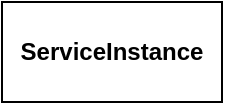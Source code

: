 <mxfile version="21.0.6" type="github">
  <diagram id="K4g5H_F3tM1JXKE1jrMc" name="Page-1">
    <mxGraphModel dx="1562" dy="829" grid="0" gridSize="10" guides="1" tooltips="1" connect="1" arrows="1" fold="1" page="1" pageScale="1" pageWidth="1200" pageHeight="1920" math="0" shadow="0">
      <root>
        <mxCell id="0" />
        <mxCell id="1" parent="0" />
        <mxCell id="Ua9frv4A8X41lf63DeU9-1" value="&lt;b&gt;ServiceInstance&lt;/b&gt;" style="html=1;whiteSpace=wrap;" vertex="1" parent="1">
          <mxGeometry x="108" y="373" width="110" height="50" as="geometry" />
        </mxCell>
      </root>
    </mxGraphModel>
  </diagram>
</mxfile>
